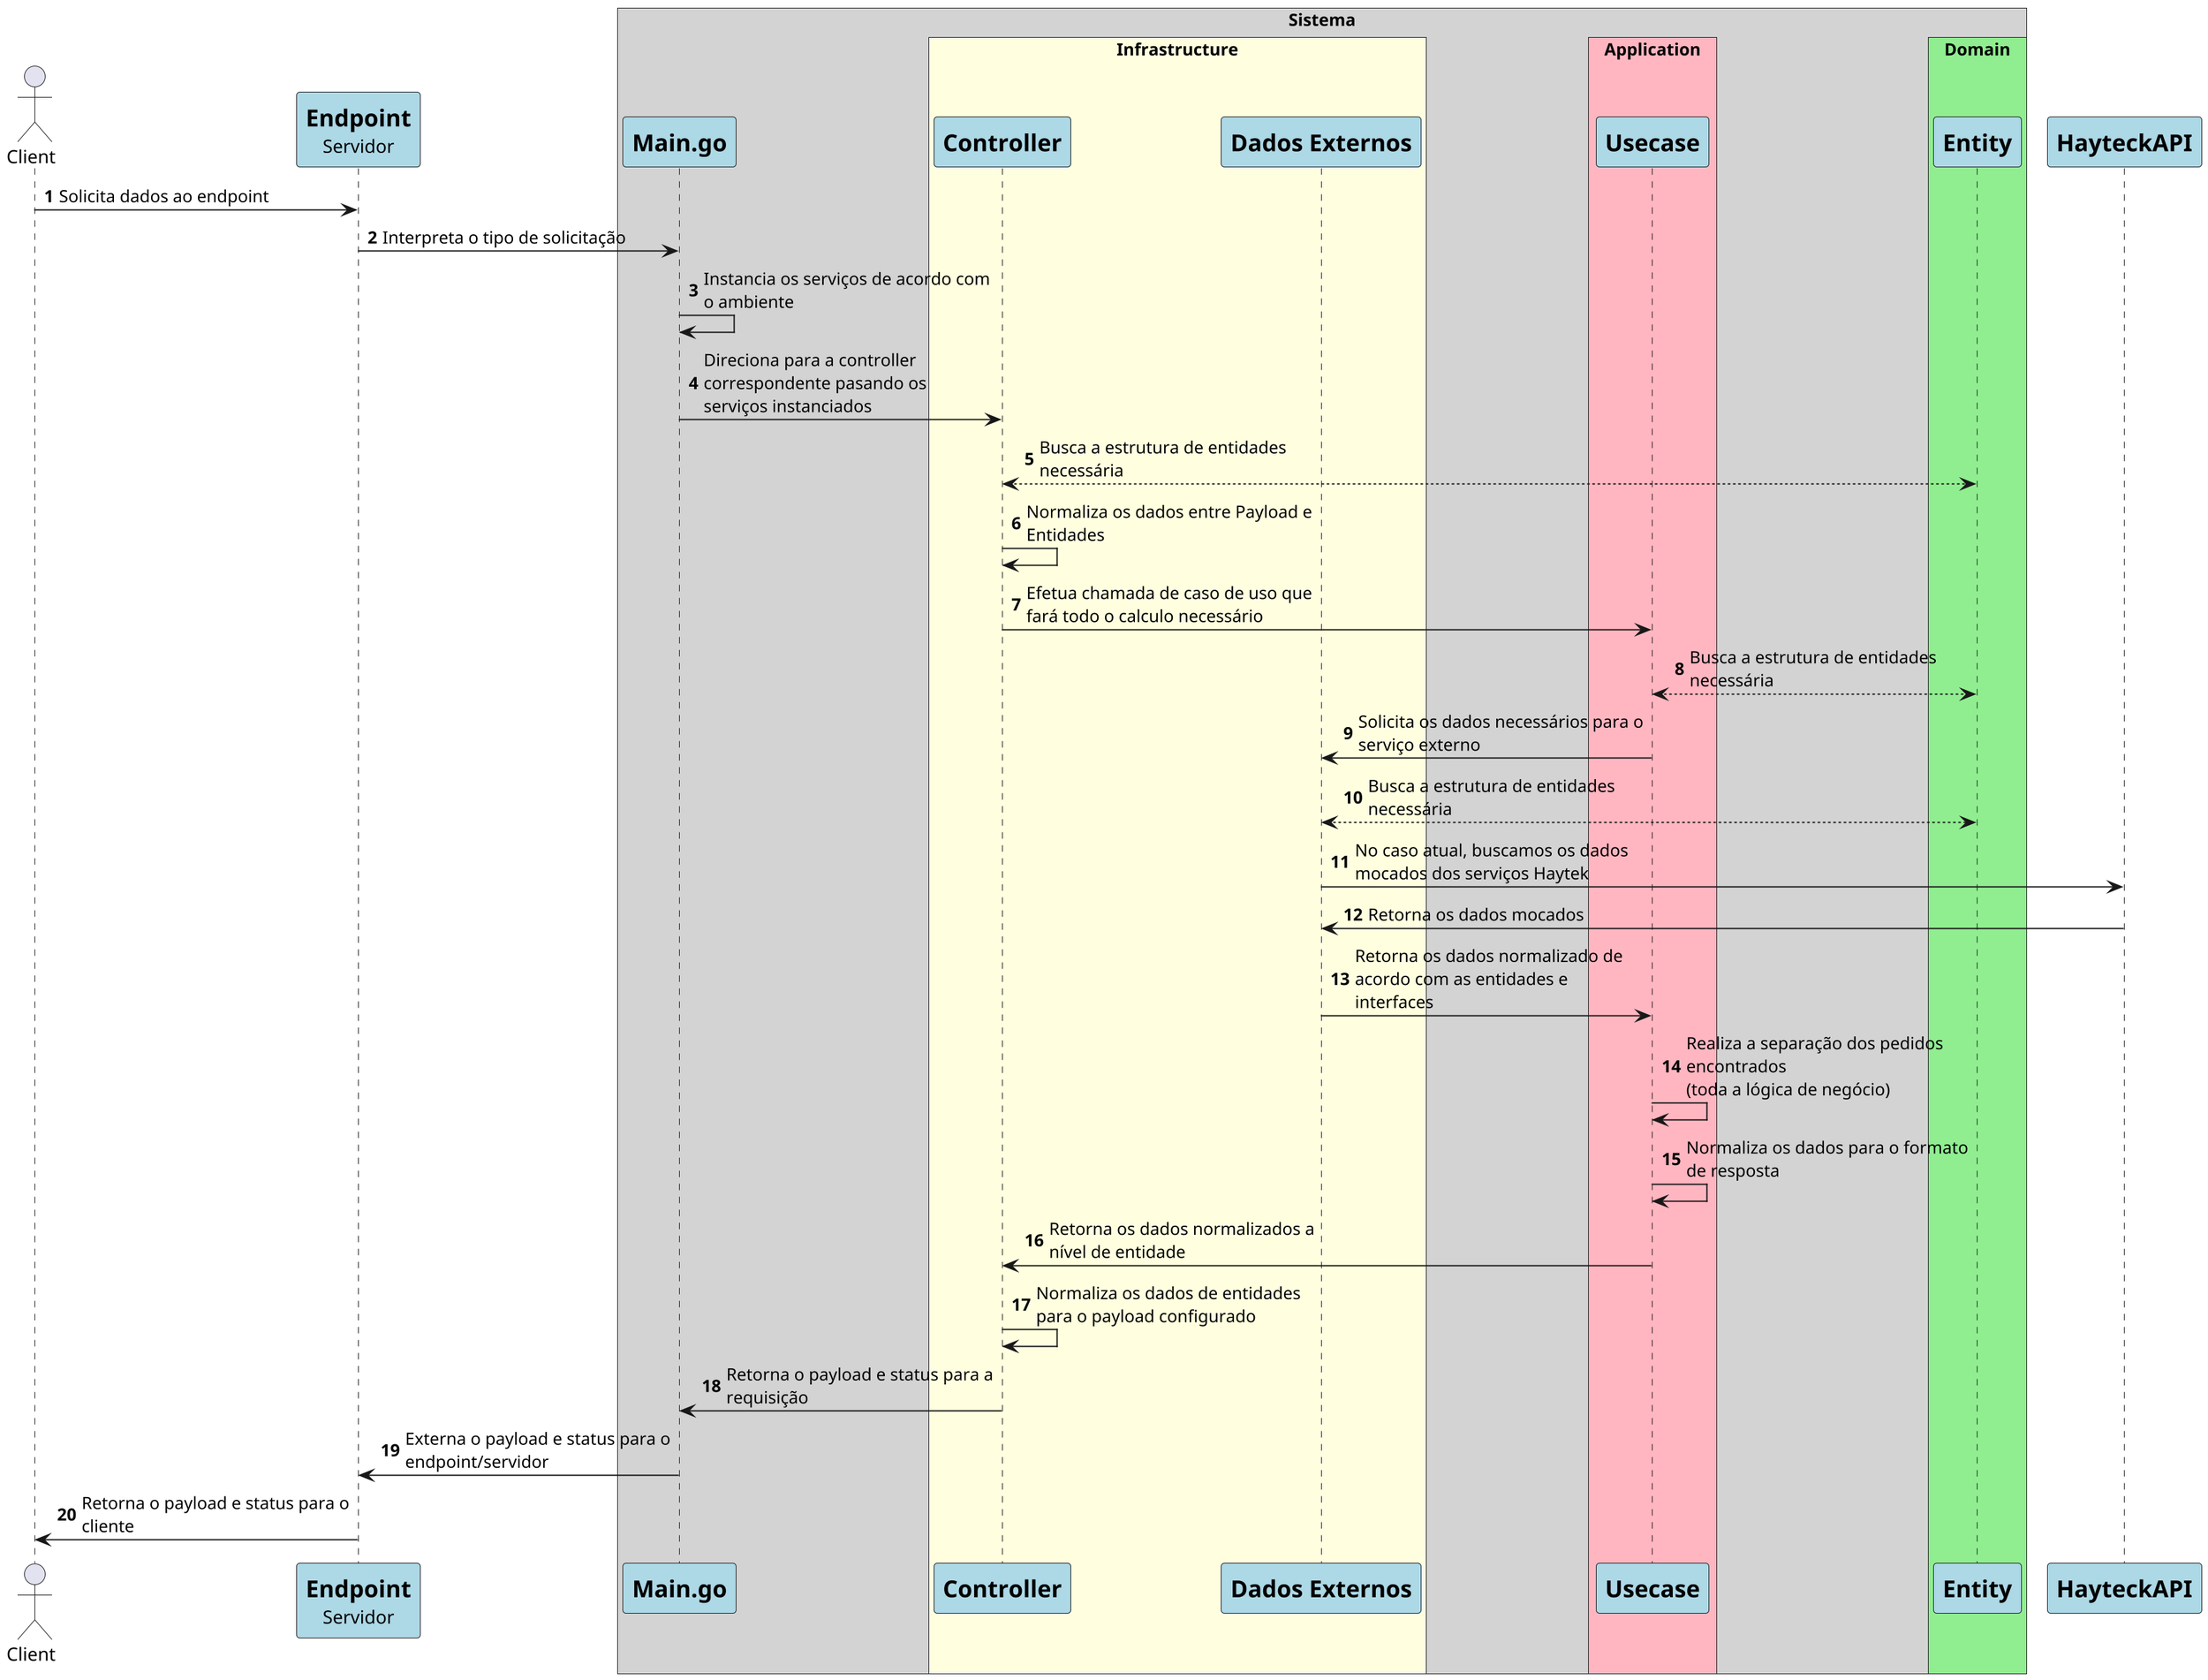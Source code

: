 @startuml "Separação de Pedidos em Lotes"

skinparam maxMessageSize 220
autonumber
!pragma teoz true
scale 2.0

' skinparam actor {
'     ' BackgroundColor DeepSkyBlue
'     BorderColor Black
'     ' FontName Courier
' }

skinparam participant {
    BackgroundColor LightBlue
'     BorderColor Black
'     FontName Courier
}

actor "Client" as Client
participant "=Endpoint\nServidor" as Endpoint

box "Sistema" #LightGrey
    participant "=Main.go" as Main

    box "Infrastructure" #LightYellow
        participant "=Controller" as Controller
        participant "=Dados Externos" as ExernalService
    endbox

    box "Application" #LightPink
        participant "=Usecase" as Usecase
    endbox

    box "Domain" #LightGreen
        participant "=Entity" as Entity
    endbox
endbox

participant "=HayteckAPI" as HayteckAPI

Client -> Endpoint: Solicita dados ao endpoint
Endpoint -> Main: Interpreta o tipo de solicitação
Main -> Main: Instancia os serviços de acordo com o ambiente
Main -> Controller: Direciona para a controller correspondente pasando os serviços instanciados
Controller <--> Entity: Busca a estrutura de entidades necessária
Controller -> Controller: Normaliza os dados entre Payload e Entidades
Controller -> Usecase: Efetua chamada de caso de uso que fará todo o calculo necessário
Usecase <--> Entity: Busca a estrutura de entidades necessária
Usecase -> ExernalService: Solicita os dados necessários para o serviço externo
ExernalService <--> Entity: Busca a estrutura de entidades necessária
ExernalService -> HayteckAPI: No caso atual, buscamos os dados mocados dos serviços Haytek
HayteckAPI -> ExernalService: Retorna os dados mocados
ExernalService -> Usecase: Retorna os dados normalizado de acordo com as entidades e interfaces
Usecase -> Usecase: Realiza a separação dos pedidos encontrados\n(toda a lógica de negócio)
Usecase -> Usecase: Normaliza os dados para o formato de resposta
Usecase -> Controller: Retorna os dados normalizados a nível de entidade
Controller -> Controller: Normaliza os dados de entidades para o payload configurado
Controller -> Main: Retorna o payload e status para a requisição
Main -> Endpoint: Externa o payload e status para o endpoint/servidor
Endpoint -> Client: Retorna o payload e status para o cliente

@enduml